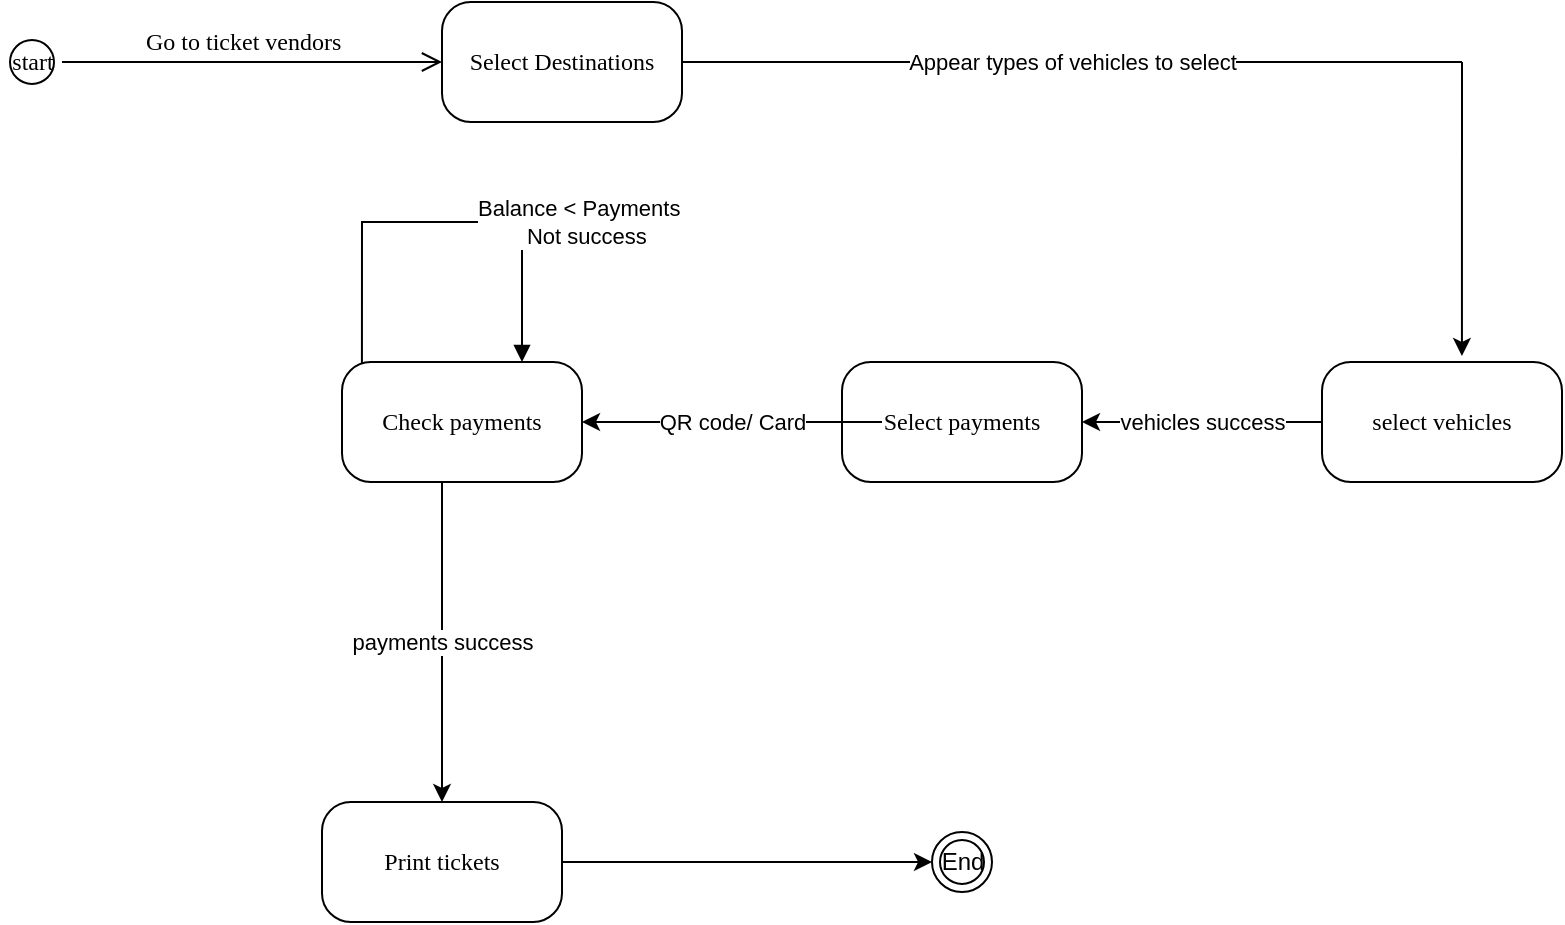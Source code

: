 <mxfile version="21.0.6" type="device"><diagram name="Page-1" id="58cdce13-f638-feb5-8d6f-7d28b1aa9fa0"><mxGraphModel dx="1377" dy="756" grid="1" gridSize="10" guides="1" tooltips="1" connect="1" arrows="1" fold="1" page="1" pageScale="1" pageWidth="1100" pageHeight="850" background="none" math="0" shadow="0"><root><mxCell id="0"/><mxCell id="1" parent="0"/><mxCell id="382b91b5511bd0f7-1" value="start" style="ellipse;html=1;shape=startState;rounded=1;shadow=0;comic=0;labelBackgroundColor=none;fontFamily=Verdana;fontSize=12;align=center;direction=south;" parent="1" vertex="1"><mxGeometry x="130" y="135" width="30" height="30" as="geometry"/></mxCell><mxCell id="382b91b5511bd0f7-6" value="Select Destinations" style="rounded=1;whiteSpace=wrap;html=1;arcSize=24;shadow=0;comic=0;labelBackgroundColor=none;fontFamily=Verdana;fontSize=12;align=center;" parent="1" vertex="1"><mxGeometry x="350" y="120" width="120" height="60" as="geometry"/></mxCell><mxCell id="382b91b5511bd0f7-9" value="select vehicles" style="rounded=1;whiteSpace=wrap;html=1;arcSize=24;shadow=0;comic=0;labelBackgroundColor=none;fontFamily=Verdana;fontSize=12;align=center;" parent="1" vertex="1"><mxGeometry x="790" y="300" width="120" height="60" as="geometry"/></mxCell><mxCell id="382b91b5511bd0f7-10" value="Select payments" style="rounded=1;whiteSpace=wrap;html=1;arcSize=24;shadow=0;comic=0;labelBackgroundColor=none;fontFamily=Verdana;fontSize=12;align=center;" parent="1" vertex="1"><mxGeometry x="550" y="300" width="120" height="60" as="geometry"/></mxCell><mxCell id="2a3bc250acf0617d-9" value="Go to ticket vendors&amp;nbsp;" style="edgeStyle=orthogonalEdgeStyle;html=1;labelBackgroundColor=none;endArrow=open;endSize=8;fontFamily=Verdana;fontSize=12;align=left;" parent="1" source="382b91b5511bd0f7-1" target="382b91b5511bd0f7-6" edge="1"><mxGeometry x="-0.579" y="10" relative="1" as="geometry"><mxPoint as="offset"/></mxGeometry></mxCell><mxCell id="ch_0ivqkThsvavI1DIvi-3" value="Appear types of vehicles to select" style="endArrow=none;html=1;rounded=0;" edge="1" parent="1"><mxGeometry width="50" height="50" relative="1" as="geometry"><mxPoint x="470" y="150" as="sourcePoint"/><mxPoint x="860" y="150" as="targetPoint"/></mxGeometry></mxCell><mxCell id="ch_0ivqkThsvavI1DIvi-4" value="" style="endArrow=classic;html=1;rounded=0;entryX=0.583;entryY=-0.05;entryDx=0;entryDy=0;entryPerimeter=0;" edge="1" parent="1" target="382b91b5511bd0f7-9"><mxGeometry width="50" height="50" relative="1" as="geometry"><mxPoint x="860" y="150" as="sourcePoint"/><mxPoint x="910" y="100" as="targetPoint"/></mxGeometry></mxCell><mxCell id="ch_0ivqkThsvavI1DIvi-5" value="vehicles success" style="endArrow=classic;html=1;rounded=0;" edge="1" parent="1" target="382b91b5511bd0f7-10"><mxGeometry width="50" height="50" relative="1" as="geometry"><mxPoint x="790" y="330" as="sourcePoint"/><mxPoint x="840" y="280" as="targetPoint"/></mxGeometry></mxCell><mxCell id="ch_0ivqkThsvavI1DIvi-6" value="QR code/ Card" style="endArrow=classic;html=1;rounded=0;" edge="1" parent="1"><mxGeometry width="50" height="50" relative="1" as="geometry"><mxPoint x="570" y="330" as="sourcePoint"/><mxPoint x="420" y="330" as="targetPoint"/></mxGeometry></mxCell><mxCell id="ch_0ivqkThsvavI1DIvi-7" value="Check payments" style="rounded=1;whiteSpace=wrap;html=1;arcSize=24;shadow=0;comic=0;labelBackgroundColor=none;fontFamily=Verdana;fontSize=12;align=center;" vertex="1" parent="1"><mxGeometry x="300" y="300" width="120" height="60" as="geometry"/></mxCell><mxCell id="ch_0ivqkThsvavI1DIvi-9" value="Balance &amp;lt; Payments&lt;br&gt;&lt;span style=&quot;white-space: pre;&quot;&gt;&#9;&lt;/span&gt;Not success" style="html=1;align=left;spacingLeft=2;endArrow=block;rounded=0;edgeStyle=orthogonalEdgeStyle;curved=0;rounded=0;exitX=0.083;exitY=0.017;exitDx=0;exitDy=0;exitPerimeter=0;entryX=0.75;entryY=0;entryDx=0;entryDy=0;" edge="1" target="ch_0ivqkThsvavI1DIvi-7" parent="1" source="ch_0ivqkThsvavI1DIvi-7"><mxGeometry x="0.135" relative="1" as="geometry"><mxPoint x="310" y="280" as="sourcePoint"/><Array as="points"><mxPoint x="370" y="230"/><mxPoint x="450" y="230"/></Array><mxPoint x="450" y="280" as="targetPoint"/><mxPoint as="offset"/></mxGeometry></mxCell><mxCell id="ch_0ivqkThsvavI1DIvi-10" value="payments success" style="endArrow=classic;html=1;rounded=0;" edge="1" parent="1"><mxGeometry width="50" height="50" relative="1" as="geometry"><mxPoint x="350" y="360" as="sourcePoint"/><mxPoint x="350" y="520" as="targetPoint"/></mxGeometry></mxCell><mxCell id="ch_0ivqkThsvavI1DIvi-11" value="Print tickets" style="rounded=1;whiteSpace=wrap;html=1;arcSize=24;shadow=0;comic=0;labelBackgroundColor=none;fontFamily=Verdana;fontSize=12;align=center;" vertex="1" parent="1"><mxGeometry x="290" y="520" width="120" height="60" as="geometry"/></mxCell><mxCell id="ch_0ivqkThsvavI1DIvi-12" value="" style="endArrow=classic;html=1;rounded=0;" edge="1" parent="1" target="ch_0ivqkThsvavI1DIvi-13"><mxGeometry width="50" height="50" relative="1" as="geometry"><mxPoint x="410" y="550" as="sourcePoint"/><mxPoint x="610" y="550" as="targetPoint"/></mxGeometry></mxCell><mxCell id="ch_0ivqkThsvavI1DIvi-13" value="End" style="ellipse;html=1;shape=endState;" vertex="1" parent="1"><mxGeometry x="595" y="535" width="30" height="30" as="geometry"/></mxCell></root></mxGraphModel></diagram></mxfile>